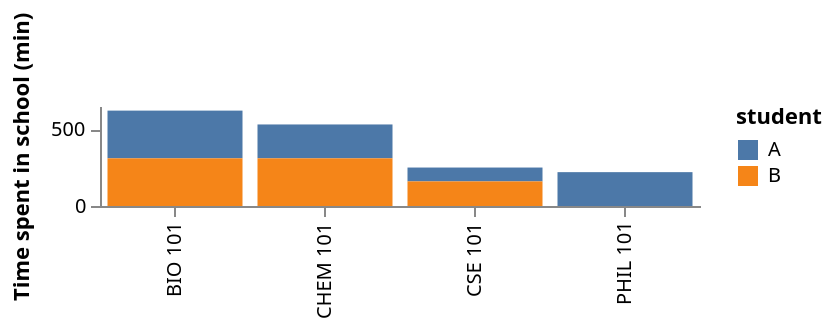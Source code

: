 {
    "$schema": "https://vega.github.io/schema/vega/v3.0.json",
    "description": "A bar graph showing how long each student has been in class until the current class. The purpose of this visualization is to demonstate how the window transform could be used to show more complicated examples. Here is a bar graph of all the classes offered, along with how long each student has been at school till that class.",
    "autosize": "pad",
    "padding": 5,
    "width": 300,
    "height": 50,
    "style": "cell",
    "data": [
        {
            "name": "source_0",
            "values": [
                {
                    "student": "A",
                    "Class": "CSE 101",
                    "TimeOfDay": 8,
                    "Length": 45
                },
                {
                    "student": "A",
                    "Class": "PHIL 101",
                    "TimeOfDay": 10,
                    "Length": 70
                },
                {
                    "student": "A",
                    "Class": "CHEM 101",
                    "TimeOfDay": 12,
                    "Length": 30
                },
                {
                    "student": "A",
                    "Class": "BIO 101",
                    "TimeOfDay": 15,
                    "Length": 45
                },
                {
                    "student": "B",
                    "Class": "CSE 101",
                    "TimeOfDay": 8,
                    "Length": 45
                },
                {
                    "student": "B",
                    "Class": "CHEM 101",
                    "TimeOfDay": 12,
                    "Length": 30
                },
                {
                    "student": "B",
                    "Class": "BIO 101",
                    "TimeOfDay": 15,
                    "Length": 45
                }
            ]
        },
        {
            "name": "data_0",
            "source": "source_0",
            "transform": [
                {
                    "type": "window",
                    "params": [
                        null
                    ],
                    "as": [
                        "TimeInClass"
                    ],
                    "ops": [
                        "sum"
                    ],
                    "fields": [
                        "Length"
                    ],
                    "sort": {
                        "field": [
                            "TimeOfDay"
                        ],
                        "order": [
                            "ascending"
                        ]
                    },
                    "groupby": [
                        "Student"
                    ],
                    "frame": [
                        null,
                        -1
                    ]
                },
                {
                    "type": "formula",
                    "expr": "toNumber(datum[\"TimeInClass\"])",
                    "as": "TimeInClass"
                },
                {
                    "type": "stack",
                    "groupby": [
                        "Class"
                    ],
                    "field": "TimeInClass",
                    "sort": {
                        "field": [
                            "student"
                        ],
                        "order": [
                            "descending"
                        ]
                    },
                    "as": [
                        "TimeInClass_start",
                        "TimeInClass_end"
                    ],
                    "offset": "zero"
                },
                {
                    "type": "filter",
                    "expr": "datum[\"TimeInClass\"] !== null && !isNaN(datum[\"TimeInClass\"])"
                }
            ]
        }
    ],
    "marks": [
        {
            "name": "layer_0_marks",
            "type": "rect",
            "clip": true,
            "style": [
                "bar"
            ],
            "from": {
                "data": "data_0"
            },
            "encode": {
                "update": {
                    "fill": {
                        "scale": "color",
                        "field": "student"
                    },
                    "x": {
                        "scale": "x",
                        "field": "Class"
                    },
                    "width": {
                        "scale": "x",
                        "band": true
                    },
                    "y": {
                        "scale": "y",
                        "field": "TimeInClass_end"
                    },
                    "y2": {
                        "scale": "y",
                        "field": "TimeInClass_start"
                    }
                }
            }
        }
    ],
    "scales": [
        {
            "name": "x",
            "type": "band",
            "domain": {
                "data": "data_0",
                "field": "Class",
                "sort": true
            },
            "range": [
                0,
                {
                    "signal": "width"
                }
            ],
            "paddingInner": 0.1,
            "paddingOuter": 0.05
        },
        {
            "name": "y",
            "type": "linear",
            "domain": {
                "data": "data_0",
                "fields": [
                    "TimeInClass_start",
                    "TimeInClass_end"
                ]
            },
            "range": [
                {
                    "signal": "height"
                },
                0
            ],
            "nice": true,
            "zero": true
        },
        {
            "name": "color",
            "type": "ordinal",
            "domain": {
                "data": "data_0",
                "field": "student",
                "sort": true
            },
            "range": "category"
        }
    ],
    "axes": [
        {
            "scale": "x",
            "orient": "bottom",
            "encode": {
                "labels": {
                    "update": {
                        "angle": {
                            "value": 270
                        },
                        "align": {
                            "value": "right"
                        },
                        "baseline": {
                            "value": "middle"
                        }
                    }
                }
            },
            "zindex": 1
        },
        {
            "scale": "y",
            "orient": "left",
            "title": "Time spent in school (min)",
            "labelOverlap": true,
            "tickCount": {
                "signal": "ceil(height/40)"
            },
            "zindex": 1
        }
    ],
    "legends": [
        {
            "fill": "color",
            "title": "student",
            "encode": {
                "symbols": {
                    "update": {
                        "shape": {
                            "value": "square"
                        }
                    }
                }
            }
        }
    ],
    "config": {
        "axis": {
            "domainWidth": 1
        },
        "axisY": {
            "minExtent": 30
        },
        "style": {
            "cell": {
                "stroke": "transparent"
            }
        }
    }
}

